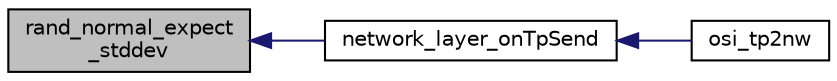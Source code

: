 digraph "rand_normal_expect_stddev"
{
  edge [fontname="Helvetica",fontsize="10",labelfontname="Helvetica",labelfontsize="10"];
  node [fontname="Helvetica",fontsize="10",shape=record];
  rankdir="LR";
  Node41 [label="rand_normal_expect\l_stddev",height=0.2,width=0.4,color="black", fillcolor="grey75", style="filled", fontcolor="black"];
  Node41 -> Node42 [dir="back",color="midnightblue",fontsize="10",style="solid",fontname="Helvetica"];
  Node42 [label="network_layer_onTpSend",height=0.2,width=0.4,color="black", fillcolor="white", style="filled",URL="$network__layer_8h.html#a9b1e0021c6f60e8d19996d881c9e3cbc",tooltip="Called when the network layer receives a transport package to transmit from the transport layer above..."];
  Node42 -> Node43 [dir="back",color="midnightblue",fontsize="10",style="solid",fontname="Helvetica"];
  Node43 [label="osi_tp2nw",height=0.2,width=0.4,color="black", fillcolor="white", style="filled",URL="$transport__layer_8h.html#a664fb871a5465e582ef4ad30c8d9946e",tooltip="Pushes a transport package from the transport layer to the underlying network layer in the OSI-stack..."];
}
